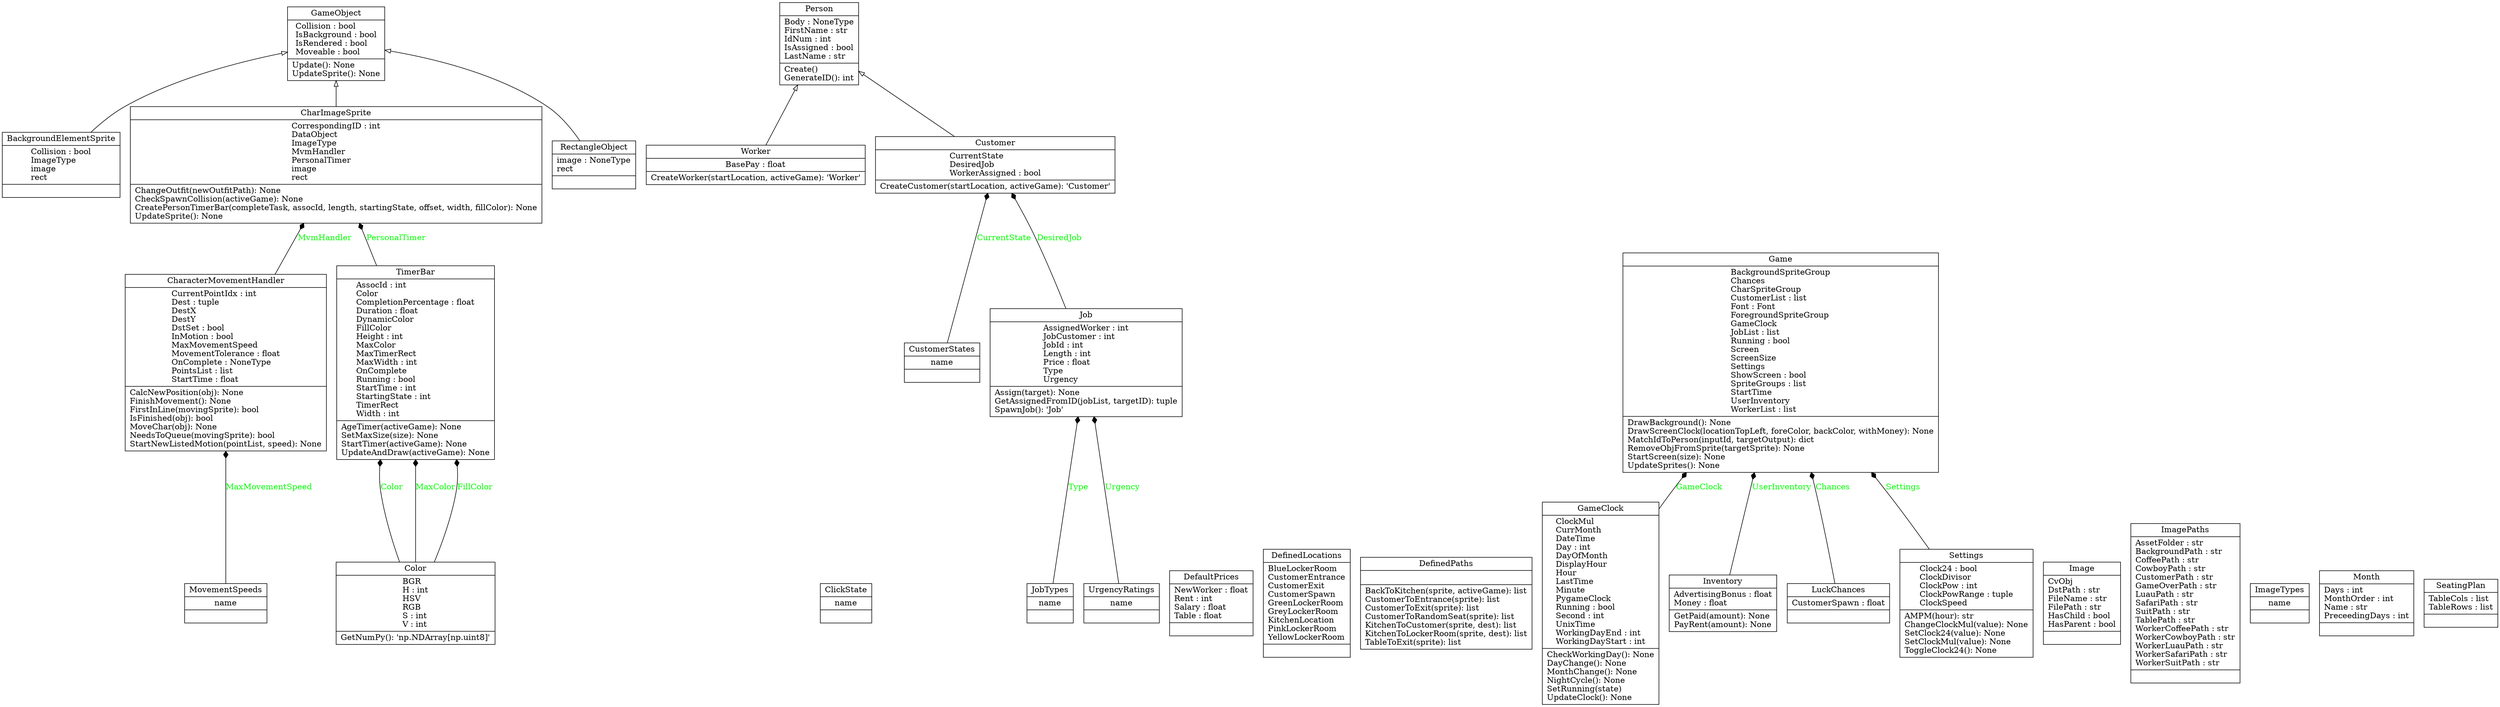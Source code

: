 digraph "classes" {
rankdir=BT
charset="utf-8"
"Classes.Sprite.BackgroundElementSprite" [color="black", fontcolor="black", label=<{BackgroundElementSprite|Collision : bool<br ALIGN="LEFT"/>ImageType<br ALIGN="LEFT"/>image<br ALIGN="LEFT"/>rect<br ALIGN="LEFT"/>|}>, shape="record", style="solid"];
"Classes.Sprite.CharImageSprite" [color="black", fontcolor="black", label=<{CharImageSprite|CorrespondingID : int<br ALIGN="LEFT"/>DataObject<br ALIGN="LEFT"/>ImageType<br ALIGN="LEFT"/>MvmHandler<br ALIGN="LEFT"/>PersonalTimer<br ALIGN="LEFT"/>image<br ALIGN="LEFT"/>rect<br ALIGN="LEFT"/>|ChangeOutfit(newOutfitPath): None<br ALIGN="LEFT"/>CheckSpawnCollision(activeGame): None<br ALIGN="LEFT"/>CreatePersonTimerBar(completeTask, assocId, length, startingState, offset, width, fillColor): None<br ALIGN="LEFT"/>UpdateSprite(): None<br ALIGN="LEFT"/>}>, shape="record", style="solid"];
"Handlers.MovementHandler.CharacterMovementHandler" [color="black", fontcolor="black", label=<{CharacterMovementHandler|CurrentPointIdx : int<br ALIGN="LEFT"/>Dest : tuple<br ALIGN="LEFT"/>DestX<br ALIGN="LEFT"/>DestY<br ALIGN="LEFT"/>DstSet : bool<br ALIGN="LEFT"/>InMotion : bool<br ALIGN="LEFT"/>MaxMovementSpeed<br ALIGN="LEFT"/>MovementTolerance : float<br ALIGN="LEFT"/>OnComplete : NoneType<br ALIGN="LEFT"/>PointsList : list<br ALIGN="LEFT"/>StartTime : float<br ALIGN="LEFT"/>|CalcNewPosition(obj): None<br ALIGN="LEFT"/>FinishMovement(): None<br ALIGN="LEFT"/>FirstInLine(movingSprite): bool<br ALIGN="LEFT"/>IsFinished(obj): bool<br ALIGN="LEFT"/>MoveChar(obj): None<br ALIGN="LEFT"/>NeedsToQueue(movingSprite): bool<br ALIGN="LEFT"/>StartNewListedMotion(pointList, speed): None<br ALIGN="LEFT"/>}>, shape="record", style="solid"];
"Handlers.ClickHandler.ClickState" [color="black", fontcolor="black", label=<{ClickState|name<br ALIGN="LEFT"/>|}>, shape="record", style="solid"];
"Definitions.ColorTools.Color" [color="black", fontcolor="black", label=<{Color|BGR<br ALIGN="LEFT"/>H : int<br ALIGN="LEFT"/>HSV<br ALIGN="LEFT"/>RGB<br ALIGN="LEFT"/>S : int<br ALIGN="LEFT"/>V : int<br ALIGN="LEFT"/>|GetNumPy(): 'np.NDArray[np.uint8]'<br ALIGN="LEFT"/>}>, shape="record", style="solid"];
"Classes.People.Customer" [color="black", fontcolor="black", label=<{Customer|CurrentState<br ALIGN="LEFT"/>DesiredJob<br ALIGN="LEFT"/>WorkerAssigned : bool<br ALIGN="LEFT"/>|CreateCustomer(startLocation, activeGame): 'Customer'<br ALIGN="LEFT"/>}>, shape="record", style="solid"];
"Definitions.CustomerDefs.CustomerStates" [color="black", fontcolor="black", label=<{CustomerStates|name<br ALIGN="LEFT"/>|}>, shape="record", style="solid"];
"Definitions.Prices.DefaultPrices" [color="black", fontcolor="black", label=<{DefaultPrices|NewWorker : float<br ALIGN="LEFT"/>Rent : int<br ALIGN="LEFT"/>Salary : float<br ALIGN="LEFT"/>Table : float<br ALIGN="LEFT"/>|}>, shape="record", style="solid"];
"Definitions.DefinedLocations.DefinedLocations" [color="black", fontcolor="black", label=<{DefinedLocations|BlueLockerRoom<br ALIGN="LEFT"/>CustomerEntrance<br ALIGN="LEFT"/>CustomerExit<br ALIGN="LEFT"/>CustomerSpawn<br ALIGN="LEFT"/>GreenLockerRoom<br ALIGN="LEFT"/>GreyLockerRoom<br ALIGN="LEFT"/>KitchenLocation<br ALIGN="LEFT"/>PinkLockerRoom<br ALIGN="LEFT"/>YellowLockerRoom<br ALIGN="LEFT"/>|}>, shape="record", style="solid"];
"Definitions.DefinedPaths.DefinedPaths" [color="black", fontcolor="black", label=<{DefinedPaths|<br ALIGN="LEFT"/>|BackToKitchen(sprite, activeGame): list<br ALIGN="LEFT"/>CustomerToEntrance(sprite): list<br ALIGN="LEFT"/>CustomerToExit(sprite): list<br ALIGN="LEFT"/>CustomerToRandomSeat(sprite): list<br ALIGN="LEFT"/>KitchenToCustomer(sprite, dest): list<br ALIGN="LEFT"/>KitchenToLockerRoom(sprite, dest): list<br ALIGN="LEFT"/>TableToExit(sprite): list<br ALIGN="LEFT"/>}>, shape="record", style="solid"];
"Classes.Game.Game" [color="black", fontcolor="black", label=<{Game|BackgroundSpriteGroup<br ALIGN="LEFT"/>Chances<br ALIGN="LEFT"/>CharSpriteGroup<br ALIGN="LEFT"/>CustomerList : list<br ALIGN="LEFT"/>Font : Font<br ALIGN="LEFT"/>ForegroundSpriteGroup<br ALIGN="LEFT"/>GameClock<br ALIGN="LEFT"/>JobList : list<br ALIGN="LEFT"/>Running : bool<br ALIGN="LEFT"/>Screen<br ALIGN="LEFT"/>ScreenSize<br ALIGN="LEFT"/>Settings<br ALIGN="LEFT"/>ShowScreen : bool<br ALIGN="LEFT"/>SpriteGroups : list<br ALIGN="LEFT"/>StartTime<br ALIGN="LEFT"/>UserInventory<br ALIGN="LEFT"/>WorkerList : list<br ALIGN="LEFT"/>|DrawBackground(): None<br ALIGN="LEFT"/>DrawScreenClock(locationTopLeft, foreColor, backColor, withMoney): None<br ALIGN="LEFT"/>MatchIdToPerson(inputId, targetOutput): dict<br ALIGN="LEFT"/>RemoveObjFromSprite(targetSprite): None<br ALIGN="LEFT"/>StartScreen(size): None<br ALIGN="LEFT"/>UpdateSprites(): None<br ALIGN="LEFT"/>}>, shape="record", style="solid"];
"Classes.GameClock.GameClock" [color="black", fontcolor="black", label=<{GameClock|ClockMul<br ALIGN="LEFT"/>CurrMonth<br ALIGN="LEFT"/>DateTime<br ALIGN="LEFT"/>Day : int<br ALIGN="LEFT"/>DayOfMonth<br ALIGN="LEFT"/>DisplayHour<br ALIGN="LEFT"/>Hour<br ALIGN="LEFT"/>LastTime<br ALIGN="LEFT"/>Minute<br ALIGN="LEFT"/>PygameClock<br ALIGN="LEFT"/>Running : bool<br ALIGN="LEFT"/>Second : int<br ALIGN="LEFT"/>UnixTime<br ALIGN="LEFT"/>WorkingDayEnd : int<br ALIGN="LEFT"/>WorkingDayStart : int<br ALIGN="LEFT"/>|CheckWorkingDay(): None<br ALIGN="LEFT"/>DayChange(): None<br ALIGN="LEFT"/>MonthChange(): None<br ALIGN="LEFT"/>NightCycle(): None<br ALIGN="LEFT"/>SetRunning(state)<br ALIGN="LEFT"/>UpdateClock(): None<br ALIGN="LEFT"/>}>, shape="record", style="solid"];
"Classes.GameObject.GameObject" [color="black", fontcolor="black", label=<{GameObject|Collision : bool<br ALIGN="LEFT"/>IsBackground : bool<br ALIGN="LEFT"/>IsRendered : bool<br ALIGN="LEFT"/>Moveable : bool<br ALIGN="LEFT"/>|Update(): None<br ALIGN="LEFT"/>UpdateSprite(): None<br ALIGN="LEFT"/>}>, shape="record", style="solid"];
"Utilities.MatchAndGroupImages.Image" [color="black", fontcolor="black", label=<{Image|CvObj<br ALIGN="LEFT"/>DstPath : str<br ALIGN="LEFT"/>FileName : str<br ALIGN="LEFT"/>FilePath : str<br ALIGN="LEFT"/>HasChild : bool<br ALIGN="LEFT"/>HasParent : bool<br ALIGN="LEFT"/>|}>, shape="record", style="solid"];
"Definitions.AssetLibrary.ImagePaths" [color="black", fontcolor="black", label=<{ImagePaths|AssetFolder : str<br ALIGN="LEFT"/>BackgroundPath : str<br ALIGN="LEFT"/>CoffeePath : str<br ALIGN="LEFT"/>CowboyPath : str<br ALIGN="LEFT"/>CustomerPath : str<br ALIGN="LEFT"/>GameOverPath : str<br ALIGN="LEFT"/>LuauPath : str<br ALIGN="LEFT"/>SafariPath : str<br ALIGN="LEFT"/>SuitPath : str<br ALIGN="LEFT"/>TablePath : str<br ALIGN="LEFT"/>WorkerCoffeePath : str<br ALIGN="LEFT"/>WorkerCowboyPath : str<br ALIGN="LEFT"/>WorkerLuauPath : str<br ALIGN="LEFT"/>WorkerSafariPath : str<br ALIGN="LEFT"/>WorkerSuitPath : str<br ALIGN="LEFT"/>|}>, shape="record", style="solid"];
"Definitions.AssetLibrary.ImageTypes" [color="black", fontcolor="black", label=<{ImageTypes|name<br ALIGN="LEFT"/>|}>, shape="record", style="solid"];
"Classes.Inventory.Inventory" [color="black", fontcolor="black", label=<{Inventory|AdvertisingBonus : float<br ALIGN="LEFT"/>Money : float<br ALIGN="LEFT"/>|GetPaid(amount): None<br ALIGN="LEFT"/>PayRent(amount): None<br ALIGN="LEFT"/>}>, shape="record", style="solid"];
"Classes.Jobs.Job" [color="black", fontcolor="black", label=<{Job|AssignedWorker : int<br ALIGN="LEFT"/>JobCustomer : int<br ALIGN="LEFT"/>JobId : int<br ALIGN="LEFT"/>Length : int<br ALIGN="LEFT"/>Price : float<br ALIGN="LEFT"/>Type<br ALIGN="LEFT"/>Urgency<br ALIGN="LEFT"/>|Assign(target): None<br ALIGN="LEFT"/>GetAssignedFromID(jobList, targetID): tuple<br ALIGN="LEFT"/>SpawnJob(): 'Job'<br ALIGN="LEFT"/>}>, shape="record", style="solid"];
"Classes.Jobs.JobTypes" [color="black", fontcolor="black", label=<{JobTypes|name<br ALIGN="LEFT"/>|}>, shape="record", style="solid"];
"Definitions.Chances.LuckChances" [color="black", fontcolor="black", label=<{LuckChances|CustomerSpawn : float<br ALIGN="LEFT"/>|}>, shape="record", style="solid"];
"Classes.GameClock.Month" [color="black", fontcolor="black", label=<{Month|Days : int<br ALIGN="LEFT"/>MonthOrder : int<br ALIGN="LEFT"/>Name : str<br ALIGN="LEFT"/>PreceedingDays : int<br ALIGN="LEFT"/>|}>, shape="record", style="solid"];
"Definitions.CustomerDefs.MovementSpeeds" [color="black", fontcolor="black", label=<{MovementSpeeds|name<br ALIGN="LEFT"/>|}>, shape="record", style="solid"];
"Classes.People.Person" [color="black", fontcolor="black", label=<{Person|Body : NoneType<br ALIGN="LEFT"/>FirstName : str<br ALIGN="LEFT"/>IdNum : int<br ALIGN="LEFT"/>IsAssigned : bool<br ALIGN="LEFT"/>LastName : str<br ALIGN="LEFT"/>|Create()<br ALIGN="LEFT"/>GenerateID(): int<br ALIGN="LEFT"/>}>, shape="record", style="solid"];
"Classes.Sprite.RectangleObject" [color="black", fontcolor="black", label=<{RectangleObject|image : NoneType<br ALIGN="LEFT"/>rect<br ALIGN="LEFT"/>|}>, shape="record", style="solid"];
"Definitions.DefinedLocations.SeatingPlan" [color="black", fontcolor="black", label=<{SeatingPlan|TableCols : list<br ALIGN="LEFT"/>TableRows : list<br ALIGN="LEFT"/>|}>, shape="record", style="solid"];
"Classes.Settings.Settings" [color="black", fontcolor="black", label=<{Settings|Clock24 : bool<br ALIGN="LEFT"/>ClockDivisor<br ALIGN="LEFT"/>ClockPow : int<br ALIGN="LEFT"/>ClockPowRange : tuple<br ALIGN="LEFT"/>ClockSpeed<br ALIGN="LEFT"/>|AMPM(hour): str<br ALIGN="LEFT"/>ChangeClockMul(value): None<br ALIGN="LEFT"/>SetClock24(value): None<br ALIGN="LEFT"/>SetClockMul(value): None<br ALIGN="LEFT"/>ToggleClock24(): None<br ALIGN="LEFT"/>}>, shape="record", style="solid"];
"Classes.TimerBar.TimerBar" [color="black", fontcolor="black", label=<{TimerBar|AssocId : int<br ALIGN="LEFT"/>Color<br ALIGN="LEFT"/>CompletionPercentage : float<br ALIGN="LEFT"/>Duration : float<br ALIGN="LEFT"/>DynamicColor<br ALIGN="LEFT"/>FillColor<br ALIGN="LEFT"/>Height : int<br ALIGN="LEFT"/>MaxColor<br ALIGN="LEFT"/>MaxTimerRect<br ALIGN="LEFT"/>MaxWidth : int<br ALIGN="LEFT"/>OnComplete<br ALIGN="LEFT"/>Running : bool<br ALIGN="LEFT"/>StartTime : int<br ALIGN="LEFT"/>StartingState : int<br ALIGN="LEFT"/>TimerRect<br ALIGN="LEFT"/>Width : int<br ALIGN="LEFT"/>|AgeTimer(activeGame): None<br ALIGN="LEFT"/>SetMaxSize(size): None<br ALIGN="LEFT"/>StartTimer(activeGame): None<br ALIGN="LEFT"/>UpdateAndDraw(activeGame): None<br ALIGN="LEFT"/>}>, shape="record", style="solid"];
"Classes.Jobs.UrgencyRatings" [color="black", fontcolor="black", label=<{UrgencyRatings|name<br ALIGN="LEFT"/>|}>, shape="record", style="solid"];
"Classes.People.Worker" [color="black", fontcolor="black", label=<{Worker|BasePay : float<br ALIGN="LEFT"/>|CreateWorker(startLocation, activeGame): 'Worker'<br ALIGN="LEFT"/>}>, shape="record", style="solid"];
"Classes.People.Customer" -> "Classes.People.Person" [arrowhead="empty", arrowtail="none"];
"Classes.People.Worker" -> "Classes.People.Person" [arrowhead="empty", arrowtail="none"];
"Classes.Sprite.BackgroundElementSprite" -> "Classes.GameObject.GameObject" [arrowhead="empty", arrowtail="none"];
"Classes.Sprite.CharImageSprite" -> "Classes.GameObject.GameObject" [arrowhead="empty", arrowtail="none"];
"Classes.Sprite.RectangleObject" -> "Classes.GameObject.GameObject" [arrowhead="empty", arrowtail="none"];
"Classes.GameClock.GameClock" -> "Classes.Game.Game" [arrowhead="diamond", arrowtail="none", fontcolor="green", label="GameClock", style="solid"];
"Classes.Inventory.Inventory" -> "Classes.Game.Game" [arrowhead="diamond", arrowtail="none", fontcolor="green", label="UserInventory", style="solid"];
"Classes.Jobs.Job" -> "Classes.People.Customer" [arrowhead="diamond", arrowtail="none", fontcolor="green", label="DesiredJob", style="solid"];
"Classes.Jobs.JobTypes" -> "Classes.Jobs.Job" [arrowhead="diamond", arrowtail="none", fontcolor="green", label="Type", style="solid"];
"Classes.Jobs.UrgencyRatings" -> "Classes.Jobs.Job" [arrowhead="diamond", arrowtail="none", fontcolor="green", label="Urgency", style="solid"];
"Classes.Settings.Settings" -> "Classes.Game.Game" [arrowhead="diamond", arrowtail="none", fontcolor="green", label="Settings", style="solid"];
"Classes.TimerBar.TimerBar" -> "Classes.Sprite.CharImageSprite" [arrowhead="diamond", arrowtail="none", fontcolor="green", label="PersonalTimer", style="solid"];
"Definitions.Chances.LuckChances" -> "Classes.Game.Game" [arrowhead="diamond", arrowtail="none", fontcolor="green", label="Chances", style="solid"];
"Definitions.ColorTools.Color" -> "Classes.TimerBar.TimerBar" [arrowhead="diamond", arrowtail="none", fontcolor="green", label="Color", style="solid"];
"Definitions.ColorTools.Color" -> "Classes.TimerBar.TimerBar" [arrowhead="diamond", arrowtail="none", fontcolor="green", label="MaxColor", style="solid"];
"Definitions.ColorTools.Color" -> "Classes.TimerBar.TimerBar" [arrowhead="diamond", arrowtail="none", fontcolor="green", label="FillColor", style="solid"];
"Definitions.CustomerDefs.CustomerStates" -> "Classes.People.Customer" [arrowhead="diamond", arrowtail="none", fontcolor="green", label="CurrentState", style="solid"];
"Definitions.CustomerDefs.MovementSpeeds" -> "Handlers.MovementHandler.CharacterMovementHandler" [arrowhead="diamond", arrowtail="none", fontcolor="green", label="MaxMovementSpeed", style="solid"];
"Handlers.MovementHandler.CharacterMovementHandler" -> "Classes.Sprite.CharImageSprite" [arrowhead="diamond", arrowtail="none", fontcolor="green", label="MvmHandler", style="solid"];
}
